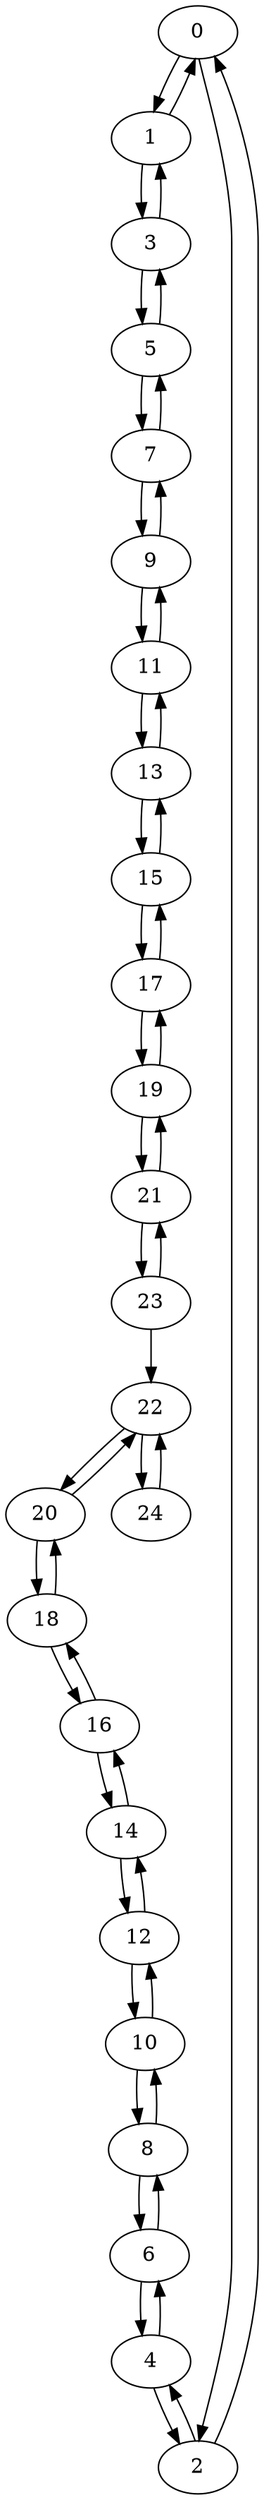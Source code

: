 digraph sample_input {
    0 -> 1;
    0 -> 2;
    1 -> 0;
    1 -> 3;
    2 -> 0;
    2 -> 4;
    3 -> 1;
    3 -> 5;
    4 -> 2;
    4 -> 6;
    5 -> 3;
    5 -> 7;
    6 -> 4;
    6 -> 8;
    7 -> 5;
    7 -> 9;
    8 -> 6;
    8 -> 10;
    9 -> 7;
    9 -> 11;
    10 -> 8;
    10 -> 12;
    11 -> 9;
    11 -> 13;
    12 -> 10;
    12 -> 14;
    13 -> 11;
    13 -> 15;
    14 -> 12;
    14 -> 16;
    15 -> 13;
    15 -> 17;
    16 -> 14;
    16 -> 18;
    17 -> 15;
    17 -> 19;
    18 -> 16;
    18 -> 20;
    19 -> 17;
    19 -> 21;
    20 -> 18;
    20 -> 22;
    21 -> 19;
    21 -> 23;
    22 -> 20;
    22 -> 24;
    23 -> 21;
    23 -> 22;
    24 -> 22;
}